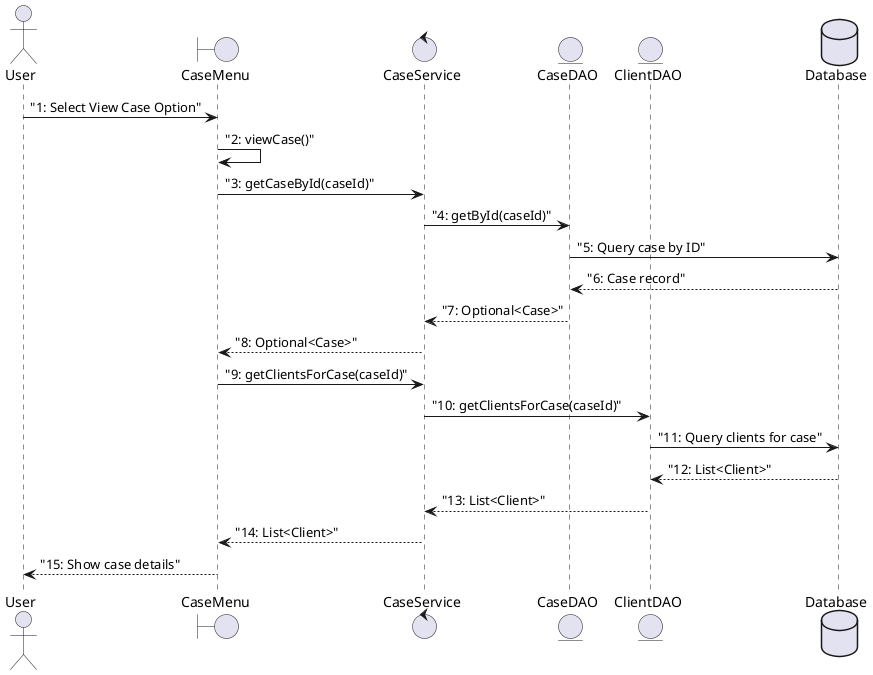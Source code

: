 @startuml UML Collaboration Diagram

actor User
boundary "CaseMenu" as CaseMenu
control "CaseService" as CaseService
entity "CaseDAO" as CaseDAO
entity "ClientDAO" as ClientDAO
database "Database" as DB

User -> CaseMenu : "1: Select View Case Option"
CaseMenu -> CaseMenu : "2: viewCase()"
CaseMenu -> CaseService : "3: getCaseById(caseId)"
CaseService -> CaseDAO : "4: getById(caseId)"
CaseDAO -> DB : "5: Query case by ID"
DB --> CaseDAO : "6: Case record"
CaseDAO --> CaseService : "7: Optional<Case>"
CaseService --> CaseMenu : "8: Optional<Case>"
CaseMenu -> CaseService : "9: getClientsForCase(caseId)"
CaseService -> ClientDAO : "10: getClientsForCase(caseId)"
ClientDAO -> DB : "11: Query clients for case"
DB --> ClientDAO : "12: List<Client>"
ClientDAO --> CaseService : "13: List<Client>"
CaseService --> CaseMenu : "14: List<Client>"
CaseMenu --> User : "15: Show case details"

@enduml
